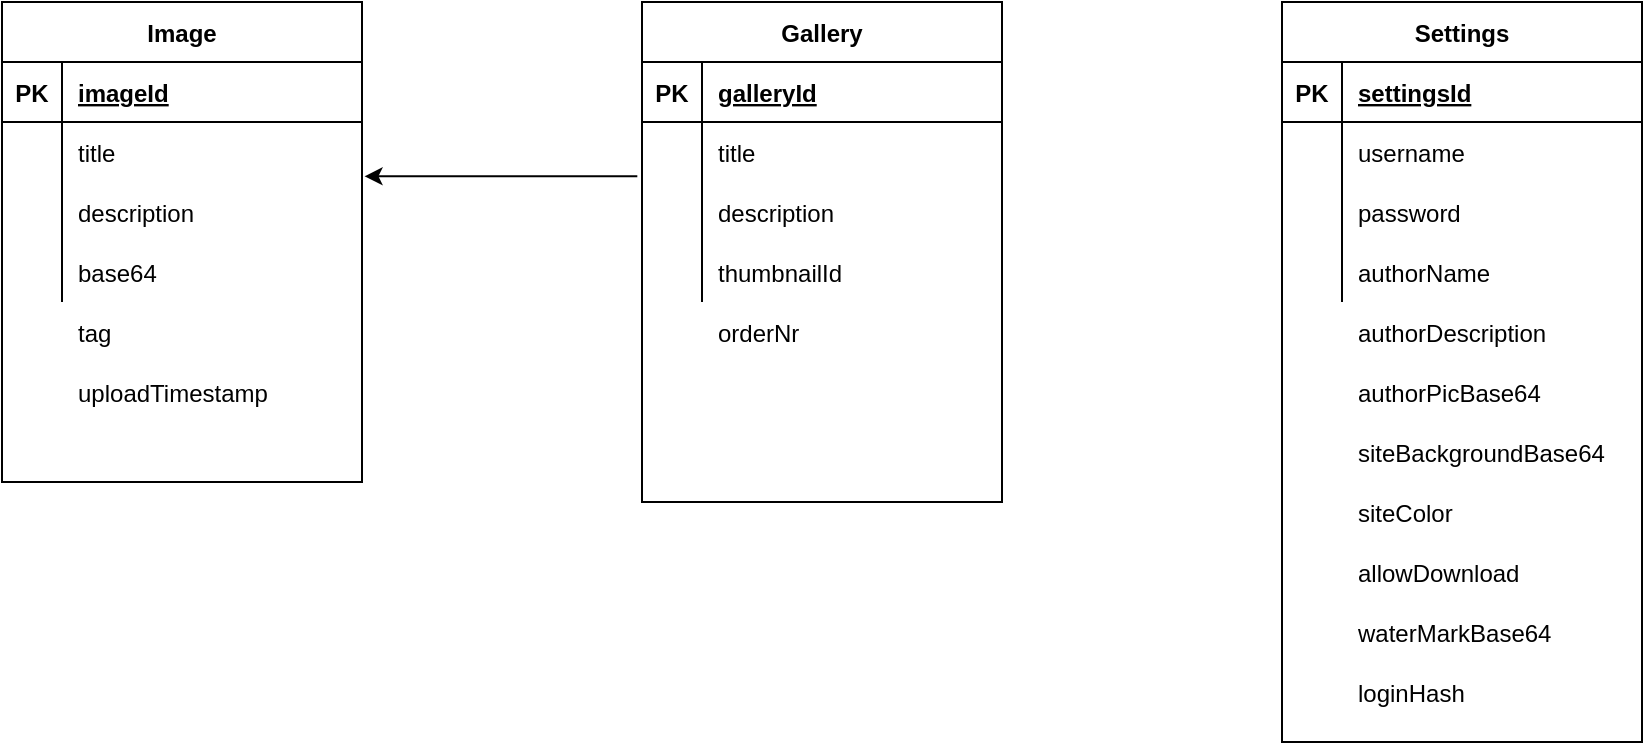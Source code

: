 <mxfile version="13.8.8" type="github">
  <diagram id="Vd4Sg8NFE2fkGkpVhoSi" name="Page-1">
    <mxGraphModel dx="813" dy="458" grid="1" gridSize="10" guides="1" tooltips="1" connect="1" arrows="1" fold="1" page="1" pageScale="1" pageWidth="1169" pageHeight="827" math="0" shadow="0">
      <root>
        <mxCell id="0" />
        <mxCell id="1" parent="0" />
        <mxCell id="tW5KRWOFJC_Va-rLxCqM-1" value="Image" style="shape=table;startSize=30;container=1;collapsible=1;childLayout=tableLayout;fixedRows=1;rowLines=0;fontStyle=1;align=center;resizeLast=1;" vertex="1" parent="1">
          <mxGeometry x="160" y="200" width="180" height="240" as="geometry" />
        </mxCell>
        <mxCell id="tW5KRWOFJC_Va-rLxCqM-2" value="" style="shape=partialRectangle;collapsible=0;dropTarget=0;pointerEvents=0;fillColor=none;top=0;left=0;bottom=1;right=0;points=[[0,0.5],[1,0.5]];portConstraint=eastwest;" vertex="1" parent="tW5KRWOFJC_Va-rLxCqM-1">
          <mxGeometry y="30" width="180" height="30" as="geometry" />
        </mxCell>
        <mxCell id="tW5KRWOFJC_Va-rLxCqM-3" value="PK" style="shape=partialRectangle;connectable=0;fillColor=none;top=0;left=0;bottom=0;right=0;fontStyle=1;overflow=hidden;" vertex="1" parent="tW5KRWOFJC_Va-rLxCqM-2">
          <mxGeometry width="30" height="30" as="geometry" />
        </mxCell>
        <mxCell id="tW5KRWOFJC_Va-rLxCqM-4" value="imageId" style="shape=partialRectangle;connectable=0;fillColor=none;top=0;left=0;bottom=0;right=0;align=left;spacingLeft=6;fontStyle=5;overflow=hidden;dashed=1;" vertex="1" parent="tW5KRWOFJC_Va-rLxCqM-2">
          <mxGeometry x="30" width="150" height="30" as="geometry" />
        </mxCell>
        <mxCell id="tW5KRWOFJC_Va-rLxCqM-5" value="" style="shape=partialRectangle;collapsible=0;dropTarget=0;pointerEvents=0;fillColor=none;top=0;left=0;bottom=0;right=0;points=[[0,0.5],[1,0.5]];portConstraint=eastwest;" vertex="1" parent="tW5KRWOFJC_Va-rLxCqM-1">
          <mxGeometry y="60" width="180" height="30" as="geometry" />
        </mxCell>
        <mxCell id="tW5KRWOFJC_Va-rLxCqM-6" value="" style="shape=partialRectangle;connectable=0;fillColor=none;top=0;left=0;bottom=0;right=0;editable=1;overflow=hidden;" vertex="1" parent="tW5KRWOFJC_Va-rLxCqM-5">
          <mxGeometry width="30" height="30" as="geometry" />
        </mxCell>
        <mxCell id="tW5KRWOFJC_Va-rLxCqM-7" value="title" style="shape=partialRectangle;connectable=0;fillColor=none;top=0;left=0;bottom=0;right=0;align=left;spacingLeft=6;overflow=hidden;" vertex="1" parent="tW5KRWOFJC_Va-rLxCqM-5">
          <mxGeometry x="30" width="150" height="30" as="geometry" />
        </mxCell>
        <mxCell id="tW5KRWOFJC_Va-rLxCqM-8" value="" style="shape=partialRectangle;collapsible=0;dropTarget=0;pointerEvents=0;fillColor=none;top=0;left=0;bottom=0;right=0;points=[[0,0.5],[1,0.5]];portConstraint=eastwest;" vertex="1" parent="tW5KRWOFJC_Va-rLxCqM-1">
          <mxGeometry y="90" width="180" height="30" as="geometry" />
        </mxCell>
        <mxCell id="tW5KRWOFJC_Va-rLxCqM-9" value="" style="shape=partialRectangle;connectable=0;fillColor=none;top=0;left=0;bottom=0;right=0;editable=1;overflow=hidden;" vertex="1" parent="tW5KRWOFJC_Va-rLxCqM-8">
          <mxGeometry width="30" height="30" as="geometry" />
        </mxCell>
        <mxCell id="tW5KRWOFJC_Va-rLxCqM-10" value="description" style="shape=partialRectangle;connectable=0;fillColor=none;top=0;left=0;bottom=0;right=0;align=left;spacingLeft=6;overflow=hidden;" vertex="1" parent="tW5KRWOFJC_Va-rLxCqM-8">
          <mxGeometry x="30" width="150" height="30" as="geometry" />
        </mxCell>
        <mxCell id="tW5KRWOFJC_Va-rLxCqM-11" value="" style="shape=partialRectangle;collapsible=0;dropTarget=0;pointerEvents=0;fillColor=none;top=0;left=0;bottom=0;right=0;points=[[0,0.5],[1,0.5]];portConstraint=eastwest;" vertex="1" parent="tW5KRWOFJC_Va-rLxCqM-1">
          <mxGeometry y="120" width="180" height="30" as="geometry" />
        </mxCell>
        <mxCell id="tW5KRWOFJC_Va-rLxCqM-12" value="" style="shape=partialRectangle;connectable=0;fillColor=none;top=0;left=0;bottom=0;right=0;editable=1;overflow=hidden;" vertex="1" parent="tW5KRWOFJC_Va-rLxCqM-11">
          <mxGeometry width="30" height="30" as="geometry" />
        </mxCell>
        <mxCell id="tW5KRWOFJC_Va-rLxCqM-13" value="base64" style="shape=partialRectangle;connectable=0;fillColor=none;top=0;left=0;bottom=0;right=0;align=left;spacingLeft=6;overflow=hidden;" vertex="1" parent="tW5KRWOFJC_Va-rLxCqM-11">
          <mxGeometry x="30" width="150" height="30" as="geometry" />
        </mxCell>
        <mxCell id="tW5KRWOFJC_Va-rLxCqM-27" value="Gallery" style="shape=table;startSize=30;container=1;collapsible=1;childLayout=tableLayout;fixedRows=1;rowLines=0;fontStyle=1;align=center;resizeLast=1;" vertex="1" parent="1">
          <mxGeometry x="480" y="200" width="180" height="250" as="geometry" />
        </mxCell>
        <mxCell id="tW5KRWOFJC_Va-rLxCqM-28" value="" style="shape=partialRectangle;collapsible=0;dropTarget=0;pointerEvents=0;fillColor=none;top=0;left=0;bottom=1;right=0;points=[[0,0.5],[1,0.5]];portConstraint=eastwest;" vertex="1" parent="tW5KRWOFJC_Va-rLxCqM-27">
          <mxGeometry y="30" width="180" height="30" as="geometry" />
        </mxCell>
        <mxCell id="tW5KRWOFJC_Va-rLxCqM-29" value="PK" style="shape=partialRectangle;connectable=0;fillColor=none;top=0;left=0;bottom=0;right=0;fontStyle=1;overflow=hidden;" vertex="1" parent="tW5KRWOFJC_Va-rLxCqM-28">
          <mxGeometry width="30" height="30" as="geometry" />
        </mxCell>
        <mxCell id="tW5KRWOFJC_Va-rLxCqM-30" value="galleryId" style="shape=partialRectangle;connectable=0;fillColor=none;top=0;left=0;bottom=0;right=0;align=left;spacingLeft=6;fontStyle=5;overflow=hidden;" vertex="1" parent="tW5KRWOFJC_Va-rLxCqM-28">
          <mxGeometry x="30" width="150" height="30" as="geometry" />
        </mxCell>
        <mxCell id="tW5KRWOFJC_Va-rLxCqM-31" value="" style="shape=partialRectangle;collapsible=0;dropTarget=0;pointerEvents=0;fillColor=none;top=0;left=0;bottom=0;right=0;points=[[0,0.5],[1,0.5]];portConstraint=eastwest;" vertex="1" parent="tW5KRWOFJC_Va-rLxCqM-27">
          <mxGeometry y="60" width="180" height="30" as="geometry" />
        </mxCell>
        <mxCell id="tW5KRWOFJC_Va-rLxCqM-32" value="" style="shape=partialRectangle;connectable=0;fillColor=none;top=0;left=0;bottom=0;right=0;editable=1;overflow=hidden;" vertex="1" parent="tW5KRWOFJC_Va-rLxCqM-31">
          <mxGeometry width="30" height="30" as="geometry" />
        </mxCell>
        <mxCell id="tW5KRWOFJC_Va-rLxCqM-33" value="title" style="shape=partialRectangle;connectable=0;fillColor=none;top=0;left=0;bottom=0;right=0;align=left;spacingLeft=6;overflow=hidden;" vertex="1" parent="tW5KRWOFJC_Va-rLxCqM-31">
          <mxGeometry x="30" width="150" height="30" as="geometry" />
        </mxCell>
        <mxCell id="tW5KRWOFJC_Va-rLxCqM-34" value="" style="shape=partialRectangle;collapsible=0;dropTarget=0;pointerEvents=0;fillColor=none;top=0;left=0;bottom=0;right=0;points=[[0,0.5],[1,0.5]];portConstraint=eastwest;" vertex="1" parent="tW5KRWOFJC_Va-rLxCqM-27">
          <mxGeometry y="90" width="180" height="30" as="geometry" />
        </mxCell>
        <mxCell id="tW5KRWOFJC_Va-rLxCqM-35" value="" style="shape=partialRectangle;connectable=0;fillColor=none;top=0;left=0;bottom=0;right=0;editable=1;overflow=hidden;" vertex="1" parent="tW5KRWOFJC_Va-rLxCqM-34">
          <mxGeometry width="30" height="30" as="geometry" />
        </mxCell>
        <mxCell id="tW5KRWOFJC_Va-rLxCqM-36" value="description" style="shape=partialRectangle;connectable=0;fillColor=none;top=0;left=0;bottom=0;right=0;align=left;spacingLeft=6;overflow=hidden;" vertex="1" parent="tW5KRWOFJC_Va-rLxCqM-34">
          <mxGeometry x="30" width="150" height="30" as="geometry" />
        </mxCell>
        <mxCell id="tW5KRWOFJC_Va-rLxCqM-37" value="" style="shape=partialRectangle;collapsible=0;dropTarget=0;pointerEvents=0;fillColor=none;top=0;left=0;bottom=0;right=0;points=[[0,0.5],[1,0.5]];portConstraint=eastwest;dashed=1;" vertex="1" parent="tW5KRWOFJC_Va-rLxCqM-27">
          <mxGeometry y="120" width="180" height="30" as="geometry" />
        </mxCell>
        <mxCell id="tW5KRWOFJC_Va-rLxCqM-38" value="" style="shape=partialRectangle;connectable=0;fillColor=none;top=0;left=0;bottom=0;right=0;editable=1;overflow=hidden;" vertex="1" parent="tW5KRWOFJC_Va-rLxCqM-37">
          <mxGeometry width="30" height="30" as="geometry" />
        </mxCell>
        <mxCell id="tW5KRWOFJC_Va-rLxCqM-39" value="thumbnailId" style="shape=partialRectangle;connectable=0;fillColor=none;top=0;left=0;bottom=0;right=0;align=left;spacingLeft=6;overflow=hidden;dashed=1;" vertex="1" parent="tW5KRWOFJC_Va-rLxCqM-37">
          <mxGeometry x="30" width="150" height="30" as="geometry" />
        </mxCell>
        <mxCell id="tW5KRWOFJC_Va-rLxCqM-44" value="" style="endArrow=none;html=1;startArrow=classic;startFill=1;exitX=1.007;exitY=-0.095;exitDx=0;exitDy=0;exitPerimeter=0;entryX=-0.013;entryY=0.905;entryDx=0;entryDy=0;entryPerimeter=0;" edge="1" parent="1" source="tW5KRWOFJC_Va-rLxCqM-8" target="tW5KRWOFJC_Va-rLxCqM-31">
          <mxGeometry width="50" height="50" relative="1" as="geometry">
            <mxPoint x="330" y="280" as="sourcePoint" />
            <mxPoint x="469" y="280" as="targetPoint" />
          </mxGeometry>
        </mxCell>
        <mxCell id="tW5KRWOFJC_Va-rLxCqM-45" value="Settings" style="shape=table;startSize=30;container=1;collapsible=1;childLayout=tableLayout;fixedRows=1;rowLines=0;fontStyle=1;align=center;resizeLast=1;" vertex="1" parent="1">
          <mxGeometry x="800" y="200" width="180" height="370" as="geometry" />
        </mxCell>
        <mxCell id="tW5KRWOFJC_Va-rLxCqM-46" value="" style="shape=partialRectangle;collapsible=0;dropTarget=0;pointerEvents=0;fillColor=none;top=0;left=0;bottom=1;right=0;points=[[0,0.5],[1,0.5]];portConstraint=eastwest;" vertex="1" parent="tW5KRWOFJC_Va-rLxCqM-45">
          <mxGeometry y="30" width="180" height="30" as="geometry" />
        </mxCell>
        <mxCell id="tW5KRWOFJC_Va-rLxCqM-47" value="PK" style="shape=partialRectangle;connectable=0;fillColor=none;top=0;left=0;bottom=0;right=0;fontStyle=1;overflow=hidden;" vertex="1" parent="tW5KRWOFJC_Va-rLxCqM-46">
          <mxGeometry width="30" height="30" as="geometry" />
        </mxCell>
        <mxCell id="tW5KRWOFJC_Va-rLxCqM-48" value="settingsId" style="shape=partialRectangle;connectable=0;fillColor=none;top=0;left=0;bottom=0;right=0;align=left;spacingLeft=6;fontStyle=5;overflow=hidden;" vertex="1" parent="tW5KRWOFJC_Va-rLxCqM-46">
          <mxGeometry x="30" width="150" height="30" as="geometry" />
        </mxCell>
        <mxCell id="tW5KRWOFJC_Va-rLxCqM-49" value="" style="shape=partialRectangle;collapsible=0;dropTarget=0;pointerEvents=0;fillColor=none;top=0;left=0;bottom=0;right=0;points=[[0,0.5],[1,0.5]];portConstraint=eastwest;" vertex="1" parent="tW5KRWOFJC_Va-rLxCqM-45">
          <mxGeometry y="60" width="180" height="30" as="geometry" />
        </mxCell>
        <mxCell id="tW5KRWOFJC_Va-rLxCqM-50" value="" style="shape=partialRectangle;connectable=0;fillColor=none;top=0;left=0;bottom=0;right=0;editable=1;overflow=hidden;" vertex="1" parent="tW5KRWOFJC_Va-rLxCqM-49">
          <mxGeometry width="30" height="30" as="geometry" />
        </mxCell>
        <mxCell id="tW5KRWOFJC_Va-rLxCqM-51" value="username" style="shape=partialRectangle;connectable=0;fillColor=none;top=0;left=0;bottom=0;right=0;align=left;spacingLeft=6;overflow=hidden;" vertex="1" parent="tW5KRWOFJC_Va-rLxCqM-49">
          <mxGeometry x="30" width="150" height="30" as="geometry" />
        </mxCell>
        <mxCell id="tW5KRWOFJC_Va-rLxCqM-52" value="" style="shape=partialRectangle;collapsible=0;dropTarget=0;pointerEvents=0;fillColor=none;top=0;left=0;bottom=0;right=0;points=[[0,0.5],[1,0.5]];portConstraint=eastwest;" vertex="1" parent="tW5KRWOFJC_Va-rLxCqM-45">
          <mxGeometry y="90" width="180" height="30" as="geometry" />
        </mxCell>
        <mxCell id="tW5KRWOFJC_Va-rLxCqM-53" value="" style="shape=partialRectangle;connectable=0;fillColor=none;top=0;left=0;bottom=0;right=0;editable=1;overflow=hidden;" vertex="1" parent="tW5KRWOFJC_Va-rLxCqM-52">
          <mxGeometry width="30" height="30" as="geometry" />
        </mxCell>
        <mxCell id="tW5KRWOFJC_Va-rLxCqM-54" value="password" style="shape=partialRectangle;connectable=0;fillColor=none;top=0;left=0;bottom=0;right=0;align=left;spacingLeft=6;overflow=hidden;" vertex="1" parent="tW5KRWOFJC_Va-rLxCqM-52">
          <mxGeometry x="30" width="150" height="30" as="geometry" />
        </mxCell>
        <mxCell id="tW5KRWOFJC_Va-rLxCqM-55" value="" style="shape=partialRectangle;collapsible=0;dropTarget=0;pointerEvents=0;fillColor=none;top=0;left=0;bottom=0;right=0;points=[[0,0.5],[1,0.5]];portConstraint=eastwest;" vertex="1" parent="tW5KRWOFJC_Va-rLxCqM-45">
          <mxGeometry y="120" width="180" height="30" as="geometry" />
        </mxCell>
        <mxCell id="tW5KRWOFJC_Va-rLxCqM-56" value="" style="shape=partialRectangle;connectable=0;fillColor=none;top=0;left=0;bottom=0;right=0;editable=1;overflow=hidden;" vertex="1" parent="tW5KRWOFJC_Va-rLxCqM-55">
          <mxGeometry width="30" height="30" as="geometry" />
        </mxCell>
        <mxCell id="tW5KRWOFJC_Va-rLxCqM-57" value="authorName" style="shape=partialRectangle;connectable=0;fillColor=none;top=0;left=0;bottom=0;right=0;align=left;spacingLeft=6;overflow=hidden;" vertex="1" parent="tW5KRWOFJC_Va-rLxCqM-55">
          <mxGeometry x="30" width="150" height="30" as="geometry" />
        </mxCell>
        <mxCell id="tW5KRWOFJC_Va-rLxCqM-59" value="orderNr" style="shape=partialRectangle;connectable=0;fillColor=none;top=0;left=0;bottom=0;right=0;align=left;spacingLeft=6;overflow=hidden;" vertex="1" parent="1">
          <mxGeometry x="510" y="350" width="150" height="30" as="geometry" />
        </mxCell>
        <mxCell id="tW5KRWOFJC_Va-rLxCqM-61" value="tag" style="shape=partialRectangle;connectable=0;fillColor=none;top=0;left=0;bottom=0;right=0;align=left;spacingLeft=6;overflow=hidden;" vertex="1" parent="1">
          <mxGeometry x="190" y="350" width="150" height="30" as="geometry" />
        </mxCell>
        <mxCell id="tW5KRWOFJC_Va-rLxCqM-62" value="uploadTimestamp" style="shape=partialRectangle;connectable=0;fillColor=none;top=0;left=0;bottom=0;right=0;align=left;spacingLeft=6;overflow=hidden;" vertex="1" parent="1">
          <mxGeometry x="190" y="380" width="150" height="30" as="geometry" />
        </mxCell>
        <mxCell id="tW5KRWOFJC_Va-rLxCqM-63" value="authorDescription" style="shape=partialRectangle;connectable=0;fillColor=none;top=0;left=0;bottom=0;right=0;align=left;spacingLeft=6;overflow=hidden;" vertex="1" parent="1">
          <mxGeometry x="830" y="350" width="150" height="30" as="geometry" />
        </mxCell>
        <mxCell id="tW5KRWOFJC_Va-rLxCqM-64" value="authorPicBase64" style="shape=partialRectangle;connectable=0;fillColor=none;top=0;left=0;bottom=0;right=0;align=left;spacingLeft=6;overflow=hidden;" vertex="1" parent="1">
          <mxGeometry x="830" y="380" width="150" height="30" as="geometry" />
        </mxCell>
        <mxCell id="tW5KRWOFJC_Va-rLxCqM-65" value="siteBackgroundBase64" style="shape=partialRectangle;connectable=0;fillColor=none;top=0;left=0;bottom=0;right=0;align=left;spacingLeft=6;overflow=hidden;" vertex="1" parent="1">
          <mxGeometry x="830" y="410" width="150" height="30" as="geometry" />
        </mxCell>
        <mxCell id="tW5KRWOFJC_Va-rLxCqM-66" value="allowDownload" style="shape=partialRectangle;connectable=0;fillColor=none;top=0;left=0;bottom=0;right=0;align=left;spacingLeft=6;overflow=hidden;" vertex="1" parent="1">
          <mxGeometry x="830" y="470" width="150" height="30" as="geometry" />
        </mxCell>
        <mxCell id="tW5KRWOFJC_Va-rLxCqM-67" value="waterMarkBase64" style="shape=partialRectangle;connectable=0;fillColor=none;top=0;left=0;bottom=0;right=0;align=left;spacingLeft=6;overflow=hidden;" vertex="1" parent="1">
          <mxGeometry x="830" y="500" width="150" height="30" as="geometry" />
        </mxCell>
        <mxCell id="tW5KRWOFJC_Va-rLxCqM-68" value="siteColor" style="shape=partialRectangle;connectable=0;fillColor=none;top=0;left=0;bottom=0;right=0;align=left;spacingLeft=6;overflow=hidden;" vertex="1" parent="1">
          <mxGeometry x="830" y="440" width="150" height="30" as="geometry" />
        </mxCell>
        <mxCell id="tW5KRWOFJC_Va-rLxCqM-69" value="loginHash" style="shape=partialRectangle;connectable=0;fillColor=none;top=0;left=0;bottom=0;right=0;align=left;spacingLeft=6;overflow=hidden;" vertex="1" parent="1">
          <mxGeometry x="830" y="530" width="150" height="30" as="geometry" />
        </mxCell>
      </root>
    </mxGraphModel>
  </diagram>
</mxfile>
